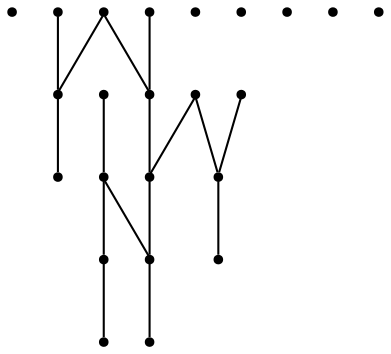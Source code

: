 graph {
  node [shape=point,comment="{\"directed\":false,\"doi\":\"10.1007/978-3-031-49272-3_14\",\"figure\":\"5\"}"]

  v0 [pos="1332.7707260908244,468.30509130588507"]
  v1 [pos="1232.7547930768294,518.3124449322268"]
  v2 [pos="1266.0934374148273,468.30509130588507"]
  v3 [pos="1232.7547930768294,418.2977376795435"]
  v4 [pos="1232.7547930768292,368.2903840532018"]
  v5 [pos="1066.0615395926284,543.3161217453976"]
  v6 [pos="966.0455429902156,593.3234753717392"]
  v7 [pos="999.384187328214,543.3161217453976"]
  v8 [pos="966.0455429902156,493.3087681190559"]
  v9 [pos="966.0455429902156,368.2903840532018"]
  v10 [pos="799.3523213002237,393.29406086637266"]
  v11 [pos="699.3363882862286,443.30141449271423"]
  v12 [pos="732.6750326242269,393.29406086637266"]
  v13 [pos="699.3363882862285,368.2903840532018"]
  v14 [pos="699.3363882862286,568.3197985585684"]
  v15 [pos="532.6431665962367,393.29406086637266"]
  v16 [pos="532.6431665962367,468.30509130588507"]
  v17 [pos="532.6431665962367,543.3161217453976"]
  v18 [pos="532.6431745447888,643.3308289980807"]
  v19 [pos="532.643174544789,668.3345058112516"]
  v20 [pos="532.6431745447888,693.3381826244224"]
  v21 [pos="532.6431665962367,618.32715218491"]
  v22 [pos="532.6425466091641,718.3412871488479"]

  v3 -- v4 [id="-4",pos="1232.7547930768294,418.2977376795435 1232.7547930768292,368.2903840532018 1232.7547930768292,368.2903840532018 1232.7547930768292,368.2903840532018"]
  v1 -- v3 [id="-5",pos="1232.7547930768294,518.3124449322268 1232.7547930768294,418.2977376795435 1232.7547930768294,418.2977376795435 1232.7547930768294,418.2977376795435"]
  v1 -- v20 [id="-6",pos="1232.7547930768294,518.3124449322268 1232.7546976942026,693.3381826244224 1232.7546976942026,693.3381826244224 1232.7546976942026,693.3381826244224 532.6431745447888,693.3381826244224 532.6431745447888,693.3381826244224 532.6431745447888,693.3381826244224"]
  v8 -- v9 [id="-10",pos="966.0455429902156,493.3087681190559 966.0455429902156,368.2903840532018 966.0455429902156,368.2903840532018 966.0455429902156,368.2903840532018"]
  v6 -- v8 [id="-11",pos="966.0455429902156,593.3234753717392 966.0455429902156,493.3087681190559 966.0455429902156,493.3087681190559 966.0455429902156,493.3087681190559"]
  v6 -- v19 [id="-12",pos="966.0455429902156,593.3234753717392 966.0455429902156,668.3345058112516 966.0455429902156,668.3345058112516 966.0455429902156,668.3345058112516 532.643174544789,668.3345058112516 532.643174544789,668.3345058112516 532.643174544789,668.3345058112516"]
  v11 -- v13 [id="-16",pos="699.3363882862286,443.30141449271423 699.3363882862285,368.2903840532018 699.3363882862285,368.2903840532018 699.3363882862285,368.2903840532018"]
  v14 -- v11 [id="-17",pos="699.3363882862286,568.3197985585684 699.3363882862286,443.30141449271423 699.3363882862286,443.30141449271423 699.3363882862286,443.30141449271423"]
  v14 -- v18 [id="-18",pos="699.3363882862286,568.3197985585684 699.3363882862286,643.3308289980807 699.3363882862286,643.3308289980807 699.3363882862286,643.3308289980807 532.6431745447888,643.3308289980807 532.6431745447888,643.3308289980807 532.6431745447888,643.3308289980807"]
  v15 -- v3 [id="-19",pos="532.6431665962367,393.29406086637266 532.6431983904455,418.2977376795435 532.6431983904455,418.2977376795435 532.6431983904455,418.2977376795435 1232.7547930768294,418.2977376795435 1232.7547930768294,418.2977376795435 1232.7547930768294,418.2977376795435"]
  v20 -- v19 [id="-20",pos="532.6431745447888,693.3381826244224 532.643174544789,668.3345058112516 532.643174544789,668.3345058112516 532.643174544789,668.3345058112516"]
  v18 -- v21 [id="-21",pos="532.6431745447888,643.3308289980807 532.6431665962367,618.32715218491 532.6431665962367,618.32715218491 532.6431665962367,618.32715218491"]
  v19 -- v18 [id="-22",pos="532.643174544789,668.3345058112516 532.6431745447888,643.3308289980807 532.6431745447888,643.3308289980807 532.6431745447888,643.3308289980807"]
  v16 -- v8 [id="-23",pos="532.6431665962367,468.30509130588507 532.6431983904455,493.3087681190559 532.6431983904455,493.3087681190559 532.6431983904455,493.3087681190559 966.0455429902156,493.3087681190559 966.0455429902156,493.3087681190559 966.0455429902156,493.3087681190559"]
  v22 -- v20 [id="-24",pos="532.6425466091641,718.3412871488479 532.6431745447888,693.3381826244224 532.6431745447888,693.3381826244224 532.6431745447888,693.3381826244224"]
  v17 -- v14 [id="-25",pos="532.6431665962367,543.3161217453976 532.6431983904455,568.3197985585684 532.6431983904455,568.3197985585684 532.6431983904455,568.3197985585684 699.3363882862286,568.3197985585684 699.3363882862286,568.3197985585684 699.3363882862286,568.3197985585684"]
}